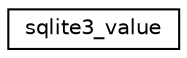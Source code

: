 digraph "Graphical Class Hierarchy"
{
  edge [fontname="Helvetica",fontsize="10",labelfontname="Helvetica",labelfontsize="10"];
  node [fontname="Helvetica",fontsize="10",shape=record];
  rankdir="LR";
  Node1 [label="sqlite3_value",height=0.2,width=0.4,color="black", fillcolor="white", style="filled",URL="$structsqlite3__value.html"];
}

